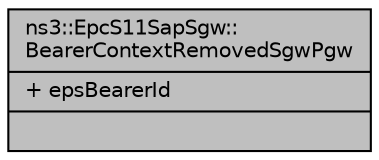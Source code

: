 digraph "ns3::EpcS11SapSgw::BearerContextRemovedSgwPgw"
{
  edge [fontname="Helvetica",fontsize="10",labelfontname="Helvetica",labelfontsize="10"];
  node [fontname="Helvetica",fontsize="10",shape=record];
  Node1 [label="{ns3::EpcS11SapSgw::\lBearerContextRemovedSgwPgw\n|+ epsBearerId\l|}",height=0.2,width=0.4,color="black", fillcolor="grey75", style="filled", fontcolor="black"];
}
